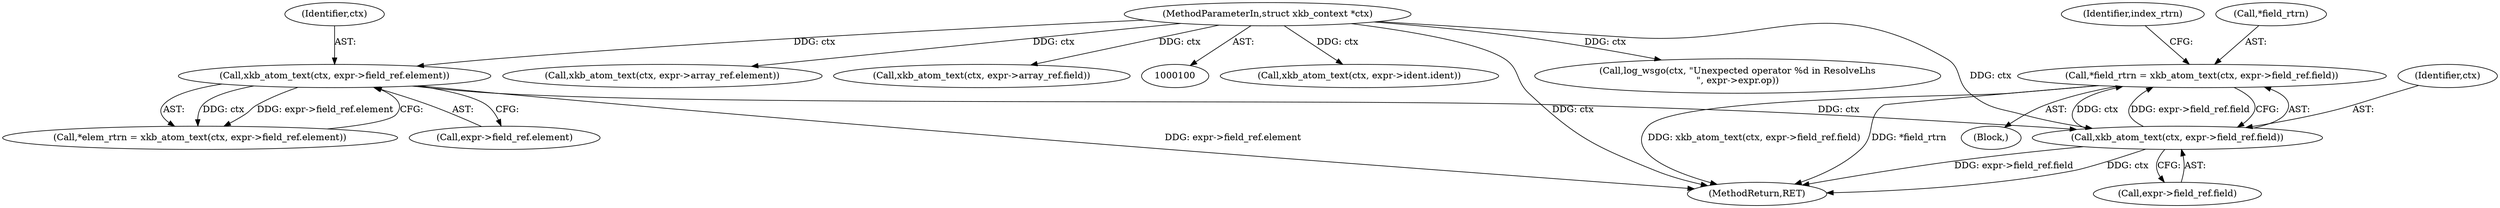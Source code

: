 digraph "0_libxkbcommon_38e1766bc6e20108948aec8a0b222a4bad0254e9@pointer" {
"1000146" [label="(Call,*field_rtrn = xkb_atom_text(ctx, expr->field_ref.field))"];
"1000149" [label="(Call,xkb_atom_text(ctx, expr->field_ref.field))"];
"1000139" [label="(Call,xkb_atom_text(ctx, expr->field_ref.element))"];
"1000101" [label="(MethodParameterIn,struct xkb_context *ctx)"];
"1000205" [label="(MethodReturn,RET)"];
"1000141" [label="(Call,expr->field_ref.element)"];
"1000122" [label="(Call,xkb_atom_text(ctx, expr->ident.ident))"];
"1000151" [label="(Call,expr->field_ref.field)"];
"1000101" [label="(MethodParameterIn,struct xkb_context *ctx)"];
"1000113" [label="(Block,)"];
"1000139" [label="(Call,xkb_atom_text(ctx, expr->field_ref.element))"];
"1000195" [label="(Call,log_wsgo(ctx, \"Unexpected operator %d in ResolveLhs\n\", expr->expr.op))"];
"1000158" [label="(Identifier,index_rtrn)"];
"1000150" [label="(Identifier,ctx)"];
"1000136" [label="(Call,*elem_rtrn = xkb_atom_text(ctx, expr->field_ref.element))"];
"1000147" [label="(Call,*field_rtrn)"];
"1000166" [label="(Call,xkb_atom_text(ctx, expr->array_ref.element))"];
"1000140" [label="(Identifier,ctx)"];
"1000176" [label="(Call,xkb_atom_text(ctx, expr->array_ref.field))"];
"1000149" [label="(Call,xkb_atom_text(ctx, expr->field_ref.field))"];
"1000146" [label="(Call,*field_rtrn = xkb_atom_text(ctx, expr->field_ref.field))"];
"1000146" -> "1000113"  [label="AST: "];
"1000146" -> "1000149"  [label="CFG: "];
"1000147" -> "1000146"  [label="AST: "];
"1000149" -> "1000146"  [label="AST: "];
"1000158" -> "1000146"  [label="CFG: "];
"1000146" -> "1000205"  [label="DDG: xkb_atom_text(ctx, expr->field_ref.field)"];
"1000146" -> "1000205"  [label="DDG: *field_rtrn"];
"1000149" -> "1000146"  [label="DDG: ctx"];
"1000149" -> "1000146"  [label="DDG: expr->field_ref.field"];
"1000149" -> "1000151"  [label="CFG: "];
"1000150" -> "1000149"  [label="AST: "];
"1000151" -> "1000149"  [label="AST: "];
"1000149" -> "1000205"  [label="DDG: expr->field_ref.field"];
"1000149" -> "1000205"  [label="DDG: ctx"];
"1000139" -> "1000149"  [label="DDG: ctx"];
"1000101" -> "1000149"  [label="DDG: ctx"];
"1000139" -> "1000136"  [label="AST: "];
"1000139" -> "1000141"  [label="CFG: "];
"1000140" -> "1000139"  [label="AST: "];
"1000141" -> "1000139"  [label="AST: "];
"1000136" -> "1000139"  [label="CFG: "];
"1000139" -> "1000205"  [label="DDG: expr->field_ref.element"];
"1000139" -> "1000136"  [label="DDG: ctx"];
"1000139" -> "1000136"  [label="DDG: expr->field_ref.element"];
"1000101" -> "1000139"  [label="DDG: ctx"];
"1000101" -> "1000100"  [label="AST: "];
"1000101" -> "1000205"  [label="DDG: ctx"];
"1000101" -> "1000122"  [label="DDG: ctx"];
"1000101" -> "1000166"  [label="DDG: ctx"];
"1000101" -> "1000176"  [label="DDG: ctx"];
"1000101" -> "1000195"  [label="DDG: ctx"];
}

